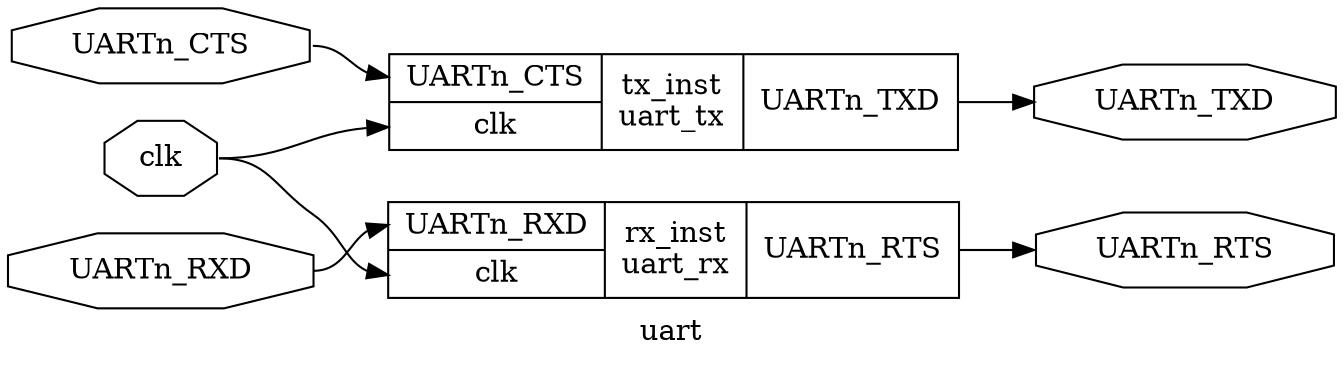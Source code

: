 digraph "uart" {
label="uart";
rankdir="LR";
remincross=true;
n1 [ shape=octagon, label="UARTn_TXD", color="black", fontcolor="black" ];
n2 [ shape=octagon, label="UARTn_RTS", color="black", fontcolor="black" ];
n3 [ shape=octagon, label="UARTn_CTS", color="black", fontcolor="black" ];
n4 [ shape=octagon, label="clk", color="black", fontcolor="black" ];
n5 [ shape=octagon, label="UARTn_RXD", color="black", fontcolor="black" ];
c6 [ shape=record, label="{{<p3> UARTn_CTS|<p4> clk}|tx_inst\nuart_tx|{<p1> UARTn_TXD}}" ];
c7 [ shape=record, label="{{<p5> UARTn_RXD|<p4> clk}|rx_inst\nuart_rx|{<p2> UARTn_RTS}}" ];
c6:p1:e -> n1:w [color="black", label=""];
c7:p2:e -> n2:w [color="black", label=""];
n3:e -> c6:p3:w [color="black", label=""];
n4:e -> c6:p4:w [color="black", label=""];
n4:e -> c7:p4:w [color="black", label=""];
n5:e -> c7:p5:w [color="black", label=""];
}
